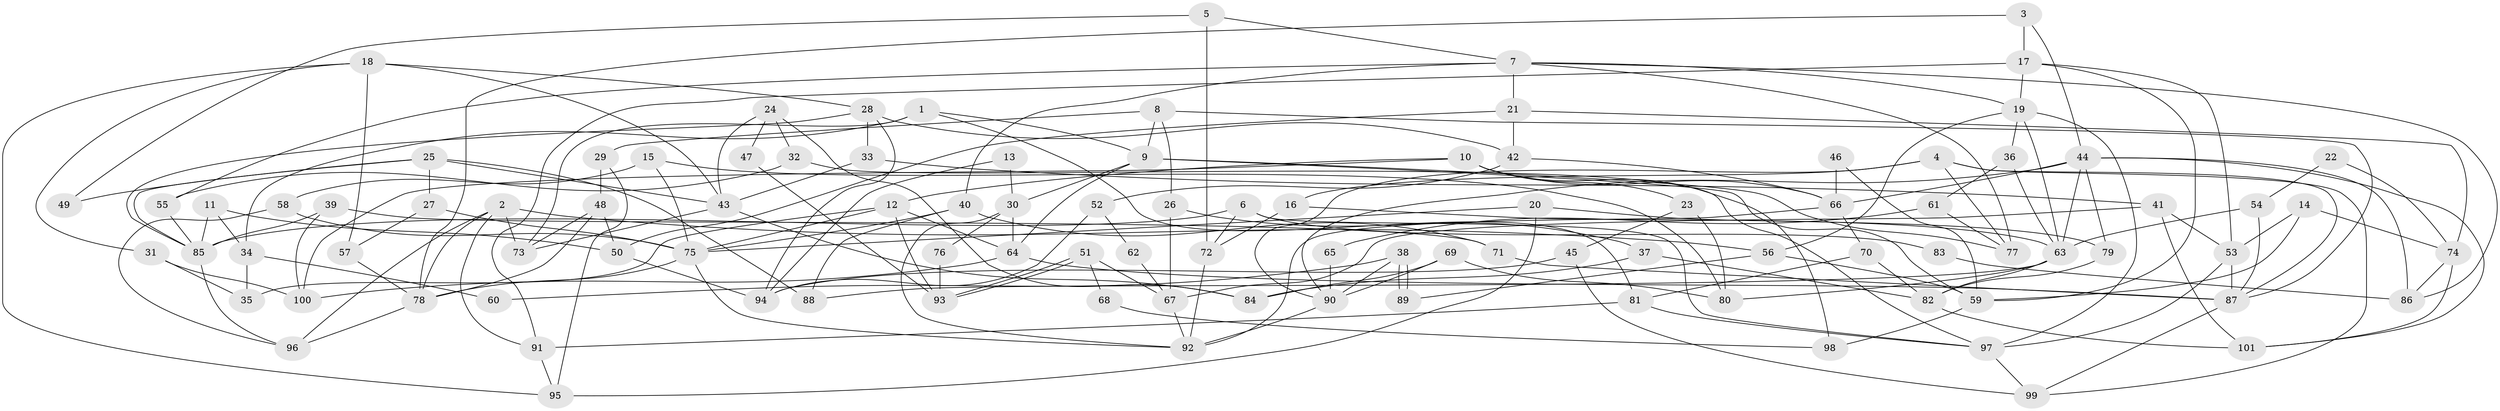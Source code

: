 // coarse degree distribution, {7: 0.0196078431372549, 13: 0.0196078431372549, 11: 0.0392156862745098, 3: 0.17647058823529413, 5: 0.1568627450980392, 12: 0.0196078431372549, 4: 0.21568627450980393, 9: 0.058823529411764705, 2: 0.13725490196078433, 14: 0.0196078431372549, 8: 0.0784313725490196, 6: 0.058823529411764705}
// Generated by graph-tools (version 1.1) at 2025/50/03/04/25 22:50:53]
// undirected, 101 vertices, 202 edges
graph export_dot {
  node [color=gray90,style=filled];
  1;
  2;
  3;
  4;
  5;
  6;
  7;
  8;
  9;
  10;
  11;
  12;
  13;
  14;
  15;
  16;
  17;
  18;
  19;
  20;
  21;
  22;
  23;
  24;
  25;
  26;
  27;
  28;
  29;
  30;
  31;
  32;
  33;
  34;
  35;
  36;
  37;
  38;
  39;
  40;
  41;
  42;
  43;
  44;
  45;
  46;
  47;
  48;
  49;
  50;
  51;
  52;
  53;
  54;
  55;
  56;
  57;
  58;
  59;
  60;
  61;
  62;
  63;
  64;
  65;
  66;
  67;
  68;
  69;
  70;
  71;
  72;
  73;
  74;
  75;
  76;
  77;
  78;
  79;
  80;
  81;
  82;
  83;
  84;
  85;
  86;
  87;
  88;
  89;
  90;
  91;
  92;
  93;
  94;
  95;
  96;
  97;
  98;
  99;
  100;
  101;
  1 -- 73;
  1 -- 81;
  1 -- 9;
  1 -- 34;
  2 -- 91;
  2 -- 56;
  2 -- 73;
  2 -- 78;
  2 -- 96;
  3 -- 17;
  3 -- 78;
  3 -- 44;
  4 -- 99;
  4 -- 90;
  4 -- 16;
  4 -- 77;
  4 -- 87;
  5 -- 72;
  5 -- 7;
  5 -- 49;
  6 -- 72;
  6 -- 85;
  6 -- 83;
  6 -- 97;
  7 -- 21;
  7 -- 40;
  7 -- 19;
  7 -- 55;
  7 -- 77;
  7 -- 86;
  8 -- 9;
  8 -- 87;
  8 -- 26;
  8 -- 29;
  9 -- 77;
  9 -- 30;
  9 -- 59;
  9 -- 64;
  10 -- 12;
  10 -- 66;
  10 -- 23;
  10 -- 98;
  10 -- 100;
  11 -- 50;
  11 -- 85;
  11 -- 34;
  12 -- 64;
  12 -- 75;
  12 -- 35;
  12 -- 93;
  13 -- 94;
  13 -- 30;
  14 -- 59;
  14 -- 74;
  14 -- 53;
  15 -- 58;
  15 -- 75;
  15 -- 80;
  16 -- 63;
  16 -- 72;
  17 -- 53;
  17 -- 19;
  17 -- 59;
  17 -- 91;
  18 -- 28;
  18 -- 31;
  18 -- 43;
  18 -- 57;
  18 -- 95;
  19 -- 97;
  19 -- 36;
  19 -- 56;
  19 -- 63;
  20 -- 75;
  20 -- 95;
  20 -- 79;
  21 -- 42;
  21 -- 74;
  21 -- 50;
  22 -- 54;
  22 -- 74;
  23 -- 80;
  23 -- 45;
  24 -- 43;
  24 -- 84;
  24 -- 32;
  24 -- 47;
  25 -- 85;
  25 -- 27;
  25 -- 43;
  25 -- 49;
  25 -- 88;
  26 -- 37;
  26 -- 67;
  27 -- 57;
  27 -- 75;
  28 -- 85;
  28 -- 94;
  28 -- 33;
  28 -- 42;
  29 -- 48;
  29 -- 95;
  30 -- 64;
  30 -- 76;
  30 -- 92;
  31 -- 35;
  31 -- 100;
  32 -- 97;
  32 -- 55;
  33 -- 43;
  33 -- 41;
  34 -- 35;
  34 -- 60;
  36 -- 63;
  36 -- 61;
  37 -- 84;
  37 -- 82;
  38 -- 89;
  38 -- 89;
  38 -- 90;
  38 -- 60;
  39 -- 71;
  39 -- 100;
  39 -- 85;
  40 -- 75;
  40 -- 88;
  40 -- 71;
  41 -- 101;
  41 -- 53;
  41 -- 67;
  42 -- 66;
  42 -- 52;
  43 -- 73;
  43 -- 84;
  44 -- 79;
  44 -- 63;
  44 -- 66;
  44 -- 86;
  44 -- 90;
  44 -- 101;
  45 -- 99;
  45 -- 94;
  46 -- 59;
  46 -- 66;
  47 -- 93;
  48 -- 78;
  48 -- 73;
  48 -- 50;
  50 -- 94;
  51 -- 67;
  51 -- 93;
  51 -- 93;
  51 -- 68;
  52 -- 94;
  52 -- 62;
  53 -- 87;
  53 -- 97;
  54 -- 87;
  54 -- 63;
  55 -- 85;
  56 -- 59;
  56 -- 89;
  57 -- 78;
  58 -- 96;
  58 -- 75;
  59 -- 98;
  61 -- 77;
  61 -- 65;
  62 -- 67;
  63 -- 80;
  63 -- 82;
  63 -- 88;
  64 -- 87;
  64 -- 100;
  65 -- 90;
  66 -- 92;
  66 -- 70;
  67 -- 92;
  68 -- 98;
  69 -- 90;
  69 -- 80;
  69 -- 84;
  70 -- 81;
  70 -- 82;
  71 -- 87;
  72 -- 92;
  74 -- 101;
  74 -- 86;
  75 -- 92;
  75 -- 78;
  76 -- 93;
  78 -- 96;
  79 -- 82;
  81 -- 91;
  81 -- 97;
  82 -- 101;
  83 -- 86;
  85 -- 96;
  87 -- 99;
  90 -- 92;
  91 -- 95;
  97 -- 99;
}
